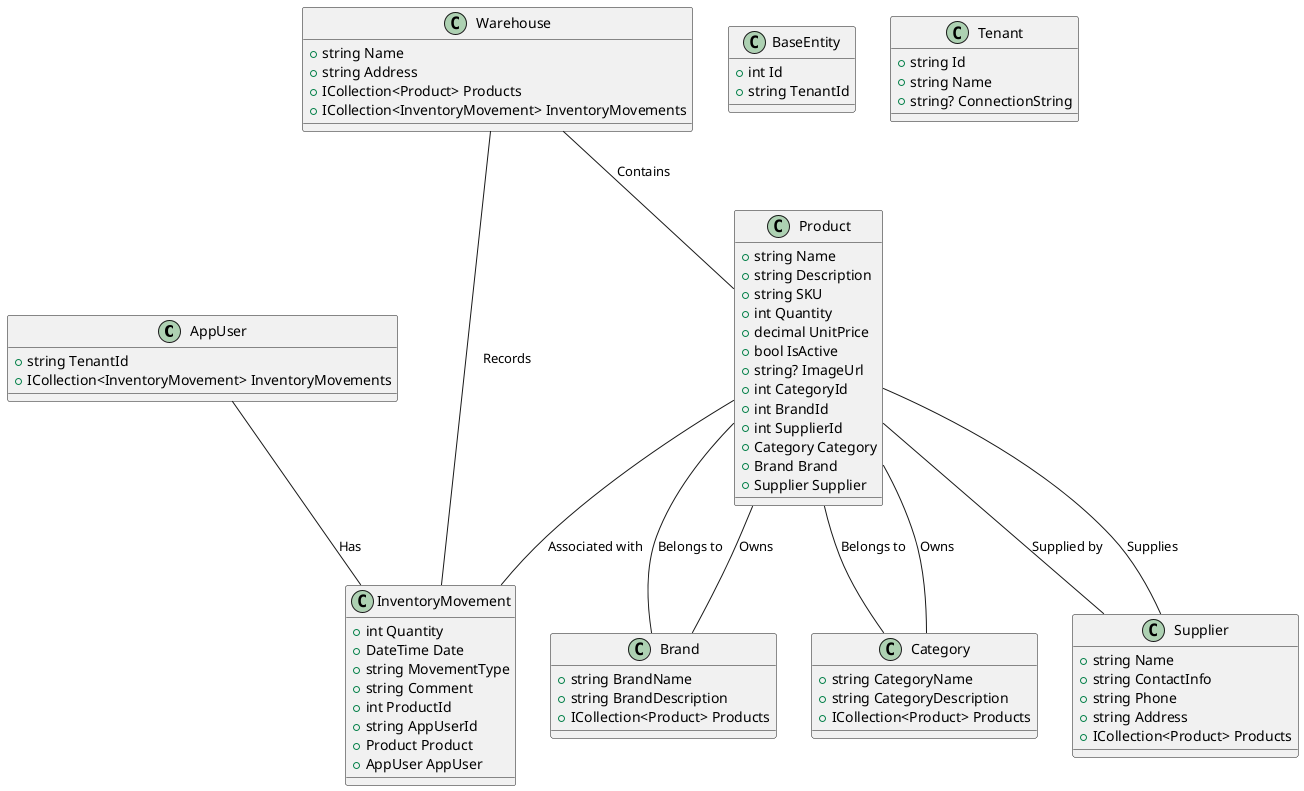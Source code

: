 @startuml

' Class definitions
class AppUser {
    +string TenantId
    +ICollection<InventoryMovement> InventoryMovements
}

class BaseEntity {
    +int Id
    +string TenantId
}

class Brand {
    +string BrandName
    +string BrandDescription
    +ICollection<Product> Products
}

class Category {
    +string CategoryName
    +string CategoryDescription
    +ICollection<Product> Products
}

class InventoryMovement {
    +int Quantity
    +DateTime Date
    +string MovementType
    +string Comment
    +int ProductId
    +string AppUserId
    +Product Product
    +AppUser AppUser
}

class Product {
    +string Name
    +string Description
    +string SKU
    +int Quantity
    +decimal UnitPrice
    +bool IsActive
    +string? ImageUrl
    +int CategoryId
    +int BrandId
    +int SupplierId
    +Category Category
    +Brand Brand
    +Supplier Supplier
}

class Supplier {
    +string Name
    +string ContactInfo
    +string Phone
    +string Address
    +ICollection<Product> Products
}

class Tenant {
    +string Id
    +string Name
    +string? ConnectionString
}

class Warehouse {
    +string Name
    +string Address
    +ICollection<Product> Products
    +ICollection<InventoryMovement> InventoryMovements
}

' Relationships
AppUser -- InventoryMovement : "Has"
Brand -- Product : "Owns"
Category -- Product : "Owns"
Product -- InventoryMovement : "Associated with"
Product -- Supplier : "Supplied by"
Product -- Category : "Belongs to"
Product -- Brand : "Belongs to"
Supplier -- Product : "Supplies"
Warehouse -- Product : "Contains"
Warehouse -- InventoryMovement : "Records"

@enduml
